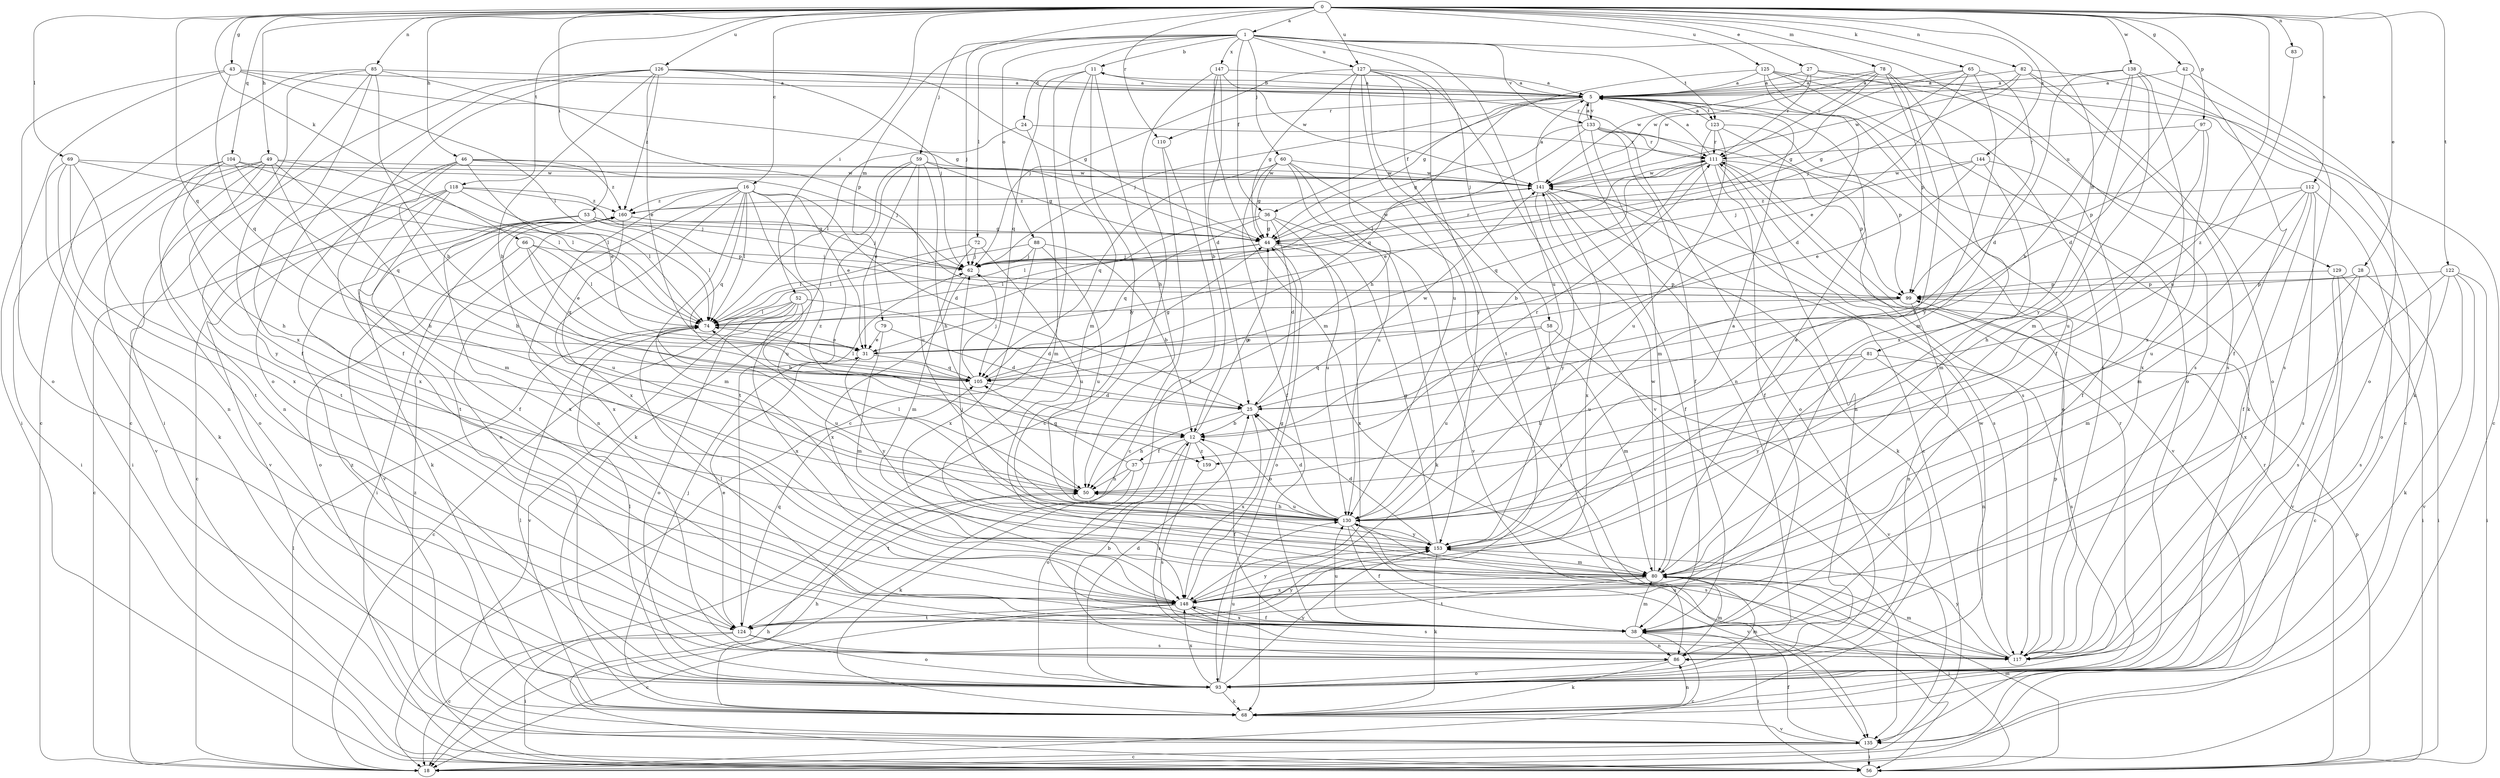 strict digraph  {
0;
1;
5;
11;
12;
16;
18;
24;
25;
27;
28;
31;
36;
37;
38;
42;
43;
44;
46;
49;
50;
52;
53;
56;
58;
59;
60;
62;
65;
66;
68;
69;
72;
74;
78;
79;
80;
81;
82;
83;
85;
86;
88;
93;
97;
99;
104;
105;
110;
111;
112;
117;
118;
122;
123;
124;
125;
126;
127;
129;
130;
133;
135;
138;
141;
144;
147;
148;
153;
159;
160;
0 -> 1  [label=a];
0 -> 16  [label=c];
0 -> 27  [label=e];
0 -> 28  [label=e];
0 -> 42  [label=g];
0 -> 43  [label=g];
0 -> 46  [label=h];
0 -> 49  [label=h];
0 -> 52  [label=i];
0 -> 53  [label=i];
0 -> 65  [label=k];
0 -> 66  [label=k];
0 -> 69  [label=l];
0 -> 78  [label=m];
0 -> 79  [label=m];
0 -> 81  [label=n];
0 -> 82  [label=n];
0 -> 83  [label=n];
0 -> 85  [label=n];
0 -> 97  [label=p];
0 -> 104  [label=q];
0 -> 105  [label=q];
0 -> 110  [label=r];
0 -> 112  [label=s];
0 -> 118  [label=t];
0 -> 122  [label=t];
0 -> 125  [label=u];
0 -> 126  [label=u];
0 -> 127  [label=u];
0 -> 138  [label=w];
0 -> 144  [label=x];
0 -> 159  [label=z];
1 -> 11  [label=b];
1 -> 24  [label=d];
1 -> 36  [label=f];
1 -> 58  [label=j];
1 -> 59  [label=j];
1 -> 60  [label=j];
1 -> 62  [label=j];
1 -> 72  [label=l];
1 -> 88  [label=o];
1 -> 123  [label=t];
1 -> 127  [label=u];
1 -> 129  [label=u];
1 -> 130  [label=u];
1 -> 133  [label=v];
1 -> 147  [label=x];
5 -> 11  [label=b];
5 -> 36  [label=f];
5 -> 62  [label=j];
5 -> 68  [label=k];
5 -> 86  [label=n];
5 -> 105  [label=q];
5 -> 110  [label=r];
5 -> 123  [label=t];
5 -> 133  [label=v];
11 -> 5  [label=a];
11 -> 18  [label=c];
11 -> 50  [label=h];
11 -> 80  [label=m];
11 -> 105  [label=q];
11 -> 153  [label=y];
12 -> 37  [label=f];
12 -> 38  [label=f];
12 -> 44  [label=g];
12 -> 93  [label=o];
12 -> 117  [label=s];
12 -> 159  [label=z];
16 -> 25  [label=d];
16 -> 31  [label=e];
16 -> 74  [label=l];
16 -> 80  [label=m];
16 -> 86  [label=n];
16 -> 93  [label=o];
16 -> 105  [label=q];
16 -> 130  [label=u];
16 -> 148  [label=x];
16 -> 159  [label=z];
16 -> 160  [label=z];
18 -> 74  [label=l];
24 -> 74  [label=l];
24 -> 80  [label=m];
24 -> 111  [label=r];
25 -> 12  [label=b];
25 -> 50  [label=h];
25 -> 141  [label=w];
25 -> 148  [label=x];
27 -> 5  [label=a];
27 -> 18  [label=c];
27 -> 111  [label=r];
27 -> 117  [label=s];
27 -> 141  [label=w];
28 -> 56  [label=i];
28 -> 80  [label=m];
28 -> 99  [label=p];
28 -> 117  [label=s];
31 -> 105  [label=q];
31 -> 153  [label=y];
36 -> 25  [label=d];
36 -> 44  [label=g];
36 -> 68  [label=k];
36 -> 74  [label=l];
36 -> 105  [label=q];
36 -> 130  [label=u];
37 -> 50  [label=h];
37 -> 68  [label=k];
37 -> 105  [label=q];
37 -> 111  [label=r];
37 -> 124  [label=t];
38 -> 18  [label=c];
38 -> 56  [label=i];
38 -> 74  [label=l];
38 -> 80  [label=m];
38 -> 86  [label=n];
38 -> 130  [label=u];
38 -> 148  [label=x];
42 -> 5  [label=a];
42 -> 25  [label=d];
42 -> 38  [label=f];
42 -> 93  [label=o];
43 -> 5  [label=a];
43 -> 56  [label=i];
43 -> 74  [label=l];
43 -> 93  [label=o];
43 -> 99  [label=p];
43 -> 105  [label=q];
44 -> 62  [label=j];
44 -> 74  [label=l];
44 -> 93  [label=o];
44 -> 141  [label=w];
44 -> 148  [label=x];
46 -> 31  [label=e];
46 -> 50  [label=h];
46 -> 62  [label=j];
46 -> 124  [label=t];
46 -> 141  [label=w];
46 -> 148  [label=x];
46 -> 160  [label=z];
49 -> 50  [label=h];
49 -> 56  [label=i];
49 -> 68  [label=k];
49 -> 74  [label=l];
49 -> 80  [label=m];
49 -> 93  [label=o];
49 -> 141  [label=w];
49 -> 153  [label=y];
50 -> 74  [label=l];
50 -> 130  [label=u];
52 -> 12  [label=b];
52 -> 18  [label=c];
52 -> 25  [label=d];
52 -> 74  [label=l];
52 -> 93  [label=o];
52 -> 135  [label=v];
52 -> 148  [label=x];
53 -> 18  [label=c];
53 -> 44  [label=g];
53 -> 74  [label=l];
53 -> 99  [label=p];
53 -> 148  [label=x];
56 -> 50  [label=h];
56 -> 80  [label=m];
56 -> 99  [label=p];
56 -> 111  [label=r];
56 -> 160  [label=z];
58 -> 31  [label=e];
58 -> 80  [label=m];
58 -> 130  [label=u];
58 -> 135  [label=v];
59 -> 31  [label=e];
59 -> 44  [label=g];
59 -> 50  [label=h];
59 -> 68  [label=k];
59 -> 124  [label=t];
59 -> 130  [label=u];
59 -> 141  [label=w];
60 -> 38  [label=f];
60 -> 44  [label=g];
60 -> 56  [label=i];
60 -> 105  [label=q];
60 -> 130  [label=u];
60 -> 135  [label=v];
60 -> 141  [label=w];
62 -> 99  [label=p];
62 -> 111  [label=r];
62 -> 148  [label=x];
65 -> 5  [label=a];
65 -> 31  [label=e];
65 -> 44  [label=g];
65 -> 80  [label=m];
65 -> 141  [label=w];
65 -> 153  [label=y];
66 -> 31  [label=e];
66 -> 62  [label=j];
66 -> 74  [label=l];
66 -> 93  [label=o];
66 -> 105  [label=q];
68 -> 50  [label=h];
68 -> 62  [label=j];
68 -> 74  [label=l];
68 -> 86  [label=n];
68 -> 135  [label=v];
68 -> 160  [label=z];
69 -> 74  [label=l];
69 -> 86  [label=n];
69 -> 124  [label=t];
69 -> 135  [label=v];
69 -> 141  [label=w];
69 -> 148  [label=x];
72 -> 62  [label=j];
72 -> 74  [label=l];
72 -> 80  [label=m];
72 -> 130  [label=u];
74 -> 31  [label=e];
74 -> 130  [label=u];
78 -> 5  [label=a];
78 -> 44  [label=g];
78 -> 99  [label=p];
78 -> 111  [label=r];
78 -> 141  [label=w];
78 -> 148  [label=x];
78 -> 153  [label=y];
79 -> 25  [label=d];
79 -> 31  [label=e];
79 -> 80  [label=m];
80 -> 5  [label=a];
80 -> 56  [label=i];
80 -> 124  [label=t];
80 -> 141  [label=w];
80 -> 148  [label=x];
81 -> 50  [label=h];
81 -> 86  [label=n];
81 -> 105  [label=q];
81 -> 117  [label=s];
81 -> 153  [label=y];
82 -> 5  [label=a];
82 -> 62  [label=j];
82 -> 68  [label=k];
82 -> 93  [label=o];
82 -> 117  [label=s];
82 -> 141  [label=w];
83 -> 130  [label=u];
85 -> 5  [label=a];
85 -> 12  [label=b];
85 -> 18  [label=c];
85 -> 38  [label=f];
85 -> 44  [label=g];
85 -> 56  [label=i];
85 -> 148  [label=x];
86 -> 12  [label=b];
86 -> 68  [label=k];
86 -> 80  [label=m];
86 -> 93  [label=o];
88 -> 12  [label=b];
88 -> 62  [label=j];
88 -> 74  [label=l];
88 -> 130  [label=u];
88 -> 148  [label=x];
93 -> 25  [label=d];
93 -> 68  [label=k];
93 -> 74  [label=l];
93 -> 80  [label=m];
93 -> 111  [label=r];
93 -> 130  [label=u];
93 -> 148  [label=x];
93 -> 153  [label=y];
97 -> 99  [label=p];
97 -> 111  [label=r];
97 -> 130  [label=u];
97 -> 148  [label=x];
99 -> 74  [label=l];
99 -> 86  [label=n];
99 -> 130  [label=u];
104 -> 50  [label=h];
104 -> 56  [label=i];
104 -> 74  [label=l];
104 -> 86  [label=n];
104 -> 105  [label=q];
104 -> 141  [label=w];
105 -> 25  [label=d];
105 -> 44  [label=g];
105 -> 62  [label=j];
105 -> 74  [label=l];
110 -> 18  [label=c];
110 -> 38  [label=f];
111 -> 5  [label=a];
111 -> 12  [label=b];
111 -> 31  [label=e];
111 -> 38  [label=f];
111 -> 86  [label=n];
111 -> 99  [label=p];
111 -> 105  [label=q];
111 -> 135  [label=v];
111 -> 141  [label=w];
112 -> 38  [label=f];
112 -> 50  [label=h];
112 -> 80  [label=m];
112 -> 93  [label=o];
112 -> 117  [label=s];
112 -> 130  [label=u];
112 -> 160  [label=z];
117 -> 80  [label=m];
117 -> 99  [label=p];
117 -> 130  [label=u];
117 -> 141  [label=w];
117 -> 153  [label=y];
118 -> 18  [label=c];
118 -> 38  [label=f];
118 -> 62  [label=j];
118 -> 74  [label=l];
118 -> 124  [label=t];
118 -> 135  [label=v];
118 -> 160  [label=z];
122 -> 56  [label=i];
122 -> 68  [label=k];
122 -> 99  [label=p];
122 -> 117  [label=s];
122 -> 135  [label=v];
122 -> 148  [label=x];
123 -> 5  [label=a];
123 -> 18  [label=c];
123 -> 93  [label=o];
123 -> 111  [label=r];
123 -> 117  [label=s];
123 -> 130  [label=u];
124 -> 18  [label=c];
124 -> 31  [label=e];
124 -> 56  [label=i];
124 -> 93  [label=o];
124 -> 105  [label=q];
124 -> 117  [label=s];
124 -> 153  [label=y];
125 -> 5  [label=a];
125 -> 18  [label=c];
125 -> 25  [label=d];
125 -> 38  [label=f];
125 -> 44  [label=g];
125 -> 93  [label=o];
125 -> 117  [label=s];
126 -> 5  [label=a];
126 -> 12  [label=b];
126 -> 18  [label=c];
126 -> 31  [label=e];
126 -> 38  [label=f];
126 -> 44  [label=g];
126 -> 62  [label=j];
126 -> 93  [label=o];
126 -> 111  [label=r];
126 -> 160  [label=z];
127 -> 5  [label=a];
127 -> 44  [label=g];
127 -> 50  [label=h];
127 -> 62  [label=j];
127 -> 86  [label=n];
127 -> 124  [label=t];
127 -> 130  [label=u];
127 -> 135  [label=v];
127 -> 153  [label=y];
129 -> 18  [label=c];
129 -> 56  [label=i];
129 -> 99  [label=p];
129 -> 135  [label=v];
130 -> 12  [label=b];
130 -> 25  [label=d];
130 -> 38  [label=f];
130 -> 50  [label=h];
130 -> 117  [label=s];
130 -> 135  [label=v];
130 -> 153  [label=y];
133 -> 5  [label=a];
133 -> 38  [label=f];
133 -> 44  [label=g];
133 -> 74  [label=l];
133 -> 80  [label=m];
133 -> 93  [label=o];
133 -> 99  [label=p];
133 -> 111  [label=r];
135 -> 18  [label=c];
135 -> 38  [label=f];
135 -> 56  [label=i];
138 -> 5  [label=a];
138 -> 12  [label=b];
138 -> 25  [label=d];
138 -> 80  [label=m];
138 -> 117  [label=s];
138 -> 148  [label=x];
138 -> 153  [label=y];
141 -> 5  [label=a];
141 -> 38  [label=f];
141 -> 68  [label=k];
141 -> 117  [label=s];
141 -> 148  [label=x];
141 -> 153  [label=y];
141 -> 160  [label=z];
144 -> 31  [label=e];
144 -> 38  [label=f];
144 -> 62  [label=j];
144 -> 80  [label=m];
144 -> 141  [label=w];
147 -> 5  [label=a];
147 -> 12  [label=b];
147 -> 18  [label=c];
147 -> 25  [label=d];
147 -> 80  [label=m];
147 -> 141  [label=w];
148 -> 18  [label=c];
148 -> 38  [label=f];
148 -> 44  [label=g];
148 -> 117  [label=s];
148 -> 124  [label=t];
148 -> 153  [label=y];
153 -> 5  [label=a];
153 -> 25  [label=d];
153 -> 44  [label=g];
153 -> 62  [label=j];
153 -> 68  [label=k];
153 -> 80  [label=m];
159 -> 117  [label=s];
160 -> 44  [label=g];
160 -> 56  [label=i];
160 -> 62  [label=j];
160 -> 68  [label=k];
160 -> 130  [label=u];
160 -> 135  [label=v];
160 -> 148  [label=x];
}
